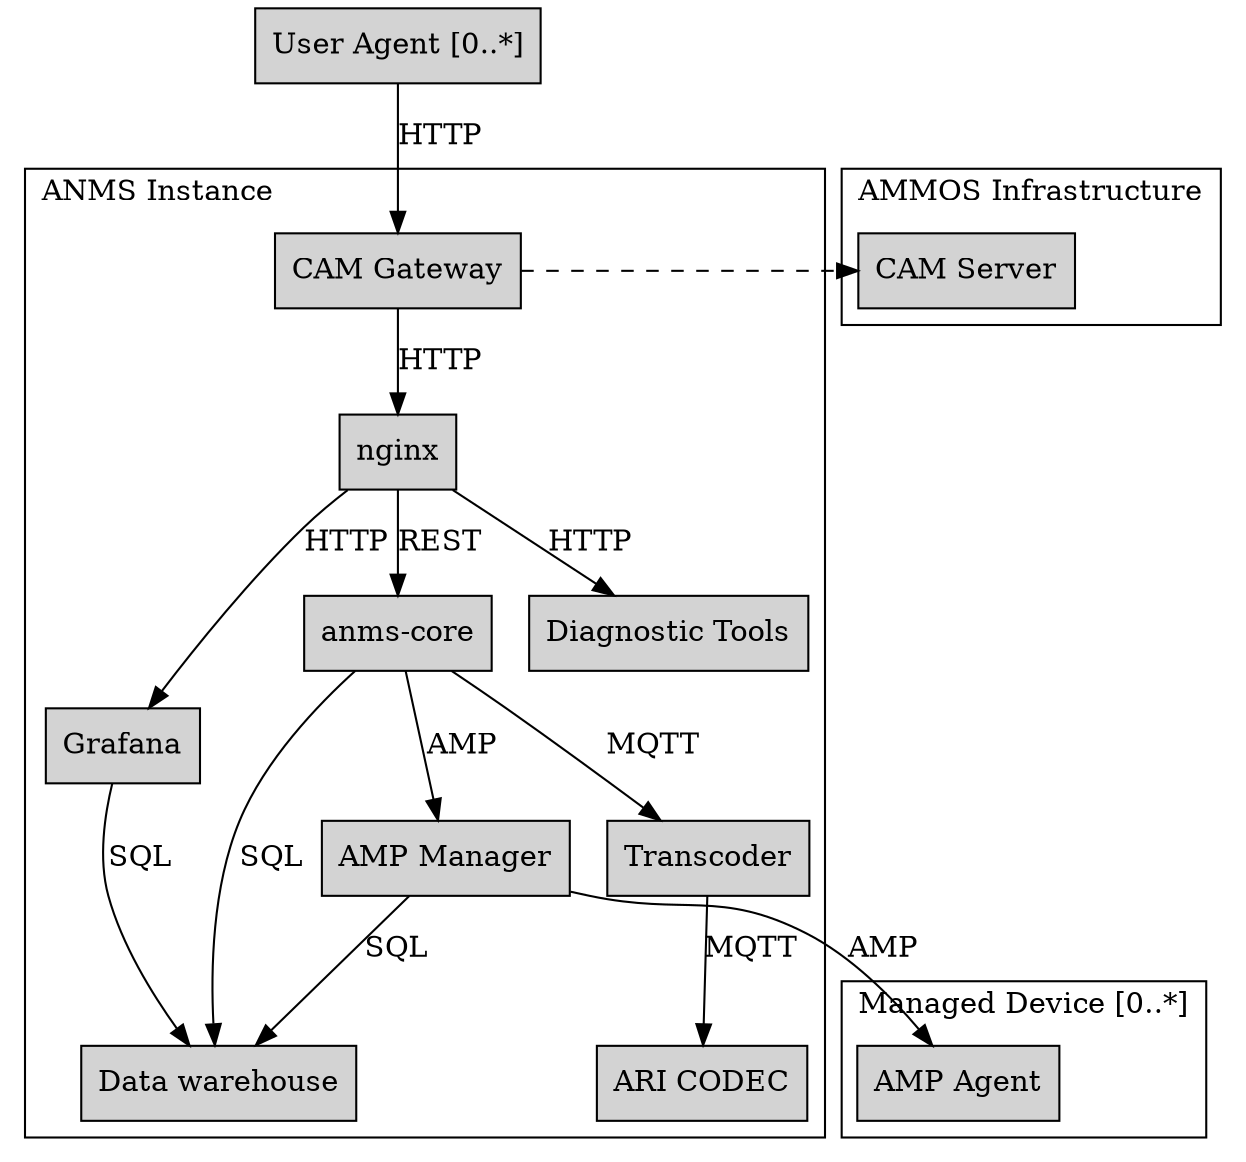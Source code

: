 digraph AMMOS {
  node [shape=box,style=filled];
  newrank=true;

  subgraph cluster_ANMS {
    label="ANMS Instance";
    labeljust=l;

    authnz [label="CAM Gateway" group=main];
    authnz -> nginx [label="HTTP"];
    
    nginx [group=main];
    anms_core [label="anms-core" group=main];
    transcoder [label="Transcoder"];
    aricodec [label="ARI CODEC"];
    amp_manager [label="AMP Manager"];
    
    nginx -> anms_core [label="REST"];
    anms_core -> dw [label="SQL"];
    anms_core -> amp_manager [label="AMP"];
    anms_core -> transcoder -> aricodec [label="MQTT"];

    grafana [label="Grafana"];
    nginx -> grafana [label="HTTP"];

    diagnostic [label="Diagnostic Tools"];
    nginx -> diagnostic [label="HTTP"];

    dw [label="Data warehouse"];
    amp_manager -> dw [label="SQL"];
    grafana -> dw [label="SQL"];
  }

  subgraph cluster_infra {
    label="AMMOS Infrastructure";
    labeljust=r;

    cam_server [label="CAM Server"];
  }
  authnz -> cam_server [style=dashed];

  user [label="User Agent [0..*]"];
  user -> authnz [label="HTTP"];

  subgraph cluster_agents {
    label="Managed Device [0..*]";
    labeljust=r;

    amp_agent [label="AMP Agent"];
    amp_manager -> amp_agent [label="AMP"];
  }

  { rank = same; authnz; cam_server; }
}
